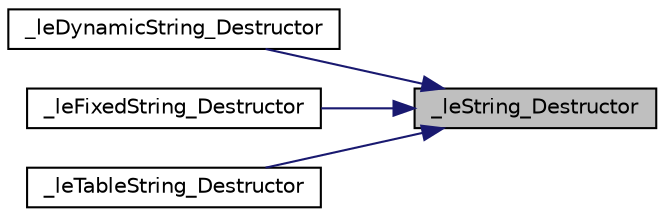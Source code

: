 digraph "_leString_Destructor"
{
 // LATEX_PDF_SIZE
  edge [fontname="Helvetica",fontsize="10",labelfontname="Helvetica",labelfontsize="10"];
  node [fontname="Helvetica",fontsize="10",shape=record];
  rankdir="RL";
  Node1 [label="_leString_Destructor",height=0.2,width=0.4,color="black", fillcolor="grey75", style="filled", fontcolor="black",tooltip=" "];
  Node1 -> Node2 [dir="back",color="midnightblue",fontsize="10",style="solid",fontname="Helvetica"];
  Node2 [label="_leDynamicString_Destructor",height=0.2,width=0.4,color="black", fillcolor="white", style="filled",URL="$legato__dynamicstring_8c.html#a3202864526f32ec8d34427c9bd2dd310",tooltip=" "];
  Node1 -> Node3 [dir="back",color="midnightblue",fontsize="10",style="solid",fontname="Helvetica"];
  Node3 [label="_leFixedString_Destructor",height=0.2,width=0.4,color="black", fillcolor="white", style="filled",URL="$legato__fixedstring_8c.html#a929577cf4fd4fbae2373762225d447f6",tooltip=" "];
  Node1 -> Node4 [dir="back",color="midnightblue",fontsize="10",style="solid",fontname="Helvetica"];
  Node4 [label="_leTableString_Destructor",height=0.2,width=0.4,color="black", fillcolor="white", style="filled",URL="$legato__tablestring_8c.html#a1c37a08cde183b97928f4a59e5f2a6bc",tooltip=" "];
}
